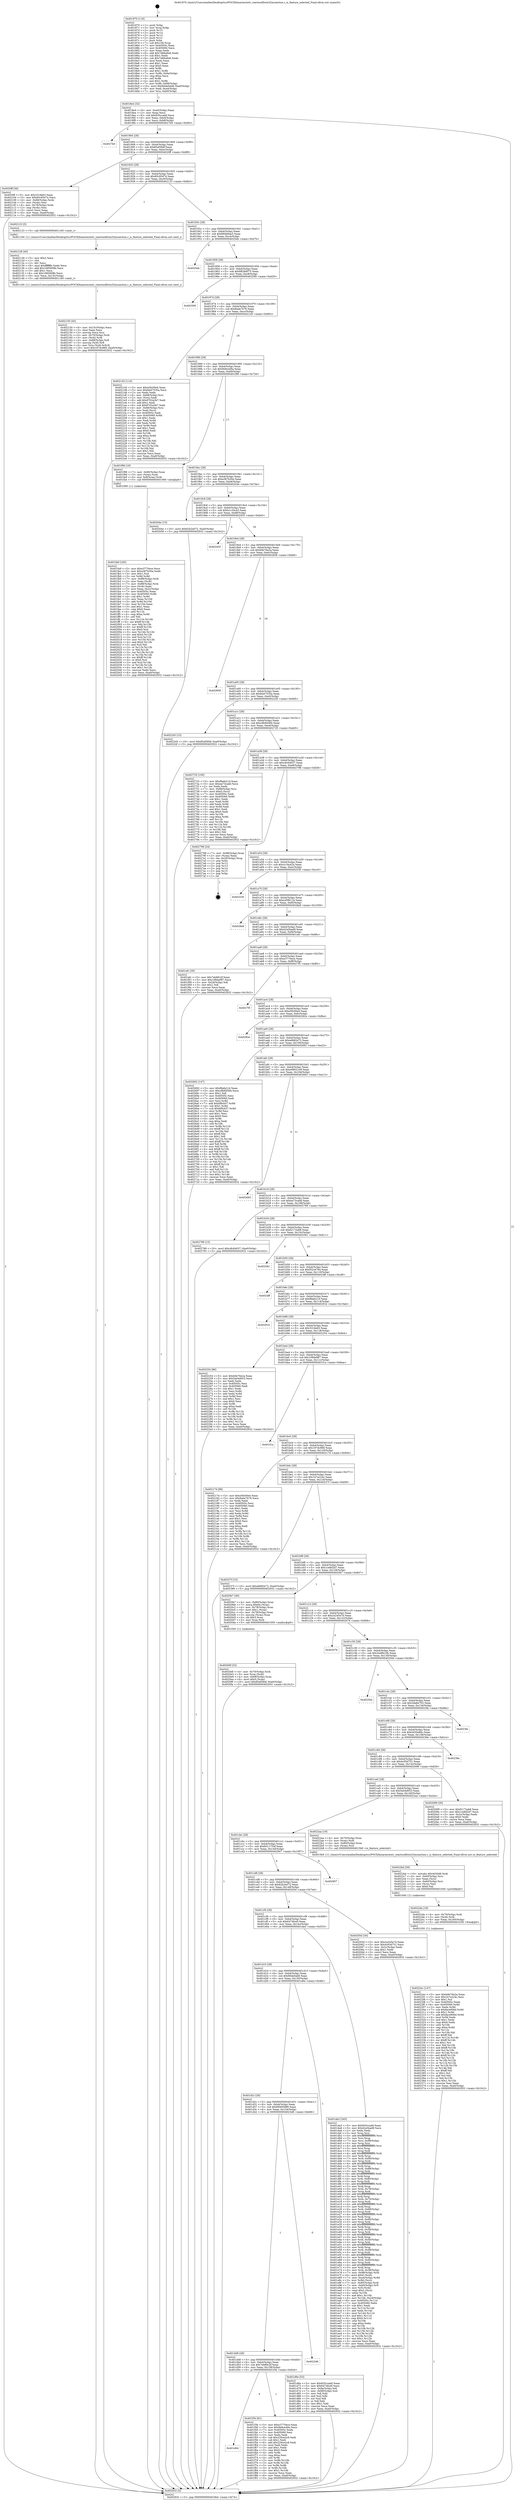 digraph "0x401870" {
  label = "0x401870 (/mnt/c/Users/mathe/Desktop/tcc/POCII/binaries/extr_reactosdllwin32msiaction.c_is_feature_selected_Final-ollvm.out::main(0))"
  labelloc = "t"
  node[shape=record]

  Entry [label="",width=0.3,height=0.3,shape=circle,fillcolor=black,style=filled]
  "0x4018e4" [label="{
     0x4018e4 [32]\l
     | [instrs]\l
     &nbsp;&nbsp;0x4018e4 \<+6\>: mov -0xa0(%rbp),%eax\l
     &nbsp;&nbsp;0x4018ea \<+2\>: mov %eax,%ecx\l
     &nbsp;&nbsp;0x4018ec \<+6\>: sub $0x835ccadd,%ecx\l
     &nbsp;&nbsp;0x4018f2 \<+6\>: mov %eax,-0xb4(%rbp)\l
     &nbsp;&nbsp;0x4018f8 \<+6\>: mov %ecx,-0xb8(%rbp)\l
     &nbsp;&nbsp;0x4018fe \<+6\>: je 00000000004027b0 \<main+0xf40\>\l
  }"]
  "0x4027b0" [label="{
     0x4027b0\l
  }", style=dashed]
  "0x401904" [label="{
     0x401904 [28]\l
     | [instrs]\l
     &nbsp;&nbsp;0x401904 \<+5\>: jmp 0000000000401909 \<main+0x99\>\l
     &nbsp;&nbsp;0x401909 \<+6\>: mov -0xb4(%rbp),%eax\l
     &nbsp;&nbsp;0x40190f \<+5\>: sub $0x85af384f,%eax\l
     &nbsp;&nbsp;0x401914 \<+6\>: mov %eax,-0xbc(%rbp)\l
     &nbsp;&nbsp;0x40191a \<+6\>: je 00000000004020ff \<main+0x88f\>\l
  }"]
  Exit [label="",width=0.3,height=0.3,shape=circle,fillcolor=black,style=filled,peripheries=2]
  "0x4020ff" [label="{
     0x4020ff [36]\l
     | [instrs]\l
     &nbsp;&nbsp;0x4020ff \<+5\>: mov $0x3318e63,%eax\l
     &nbsp;&nbsp;0x402104 \<+5\>: mov $0x85c95474,%ecx\l
     &nbsp;&nbsp;0x402109 \<+4\>: mov -0x68(%rbp),%rdx\l
     &nbsp;&nbsp;0x40210d \<+2\>: mov (%rdx),%esi\l
     &nbsp;&nbsp;0x40210f \<+4\>: mov -0x78(%rbp),%rdx\l
     &nbsp;&nbsp;0x402113 \<+2\>: cmp (%rdx),%esi\l
     &nbsp;&nbsp;0x402115 \<+3\>: cmovl %ecx,%eax\l
     &nbsp;&nbsp;0x402118 \<+6\>: mov %eax,-0xa0(%rbp)\l
     &nbsp;&nbsp;0x40211e \<+5\>: jmp 0000000000402932 \<main+0x10c2\>\l
  }"]
  "0x401920" [label="{
     0x401920 [28]\l
     | [instrs]\l
     &nbsp;&nbsp;0x401920 \<+5\>: jmp 0000000000401925 \<main+0xb5\>\l
     &nbsp;&nbsp;0x401925 \<+6\>: mov -0xb4(%rbp),%eax\l
     &nbsp;&nbsp;0x40192b \<+5\>: sub $0x85c95474,%eax\l
     &nbsp;&nbsp;0x401930 \<+6\>: mov %eax,-0xc0(%rbp)\l
     &nbsp;&nbsp;0x401936 \<+6\>: je 0000000000402123 \<main+0x8b3\>\l
  }"]
  "0x4022ec" [label="{
     0x4022ec [147]\l
     | [instrs]\l
     &nbsp;&nbsp;0x4022ec \<+5\>: mov $0xb9e76e2a,%eax\l
     &nbsp;&nbsp;0x4022f1 \<+5\>: mov $0x1b7a224c,%esi\l
     &nbsp;&nbsp;0x4022f6 \<+2\>: mov $0x1,%cl\l
     &nbsp;&nbsp;0x4022f8 \<+7\>: mov 0x40505c,%edx\l
     &nbsp;&nbsp;0x4022ff \<+8\>: mov 0x405060,%r8d\l
     &nbsp;&nbsp;0x402307 \<+3\>: mov %edx,%r9d\l
     &nbsp;&nbsp;0x40230a \<+7\>: sub $0xface906d,%r9d\l
     &nbsp;&nbsp;0x402311 \<+4\>: sub $0x1,%r9d\l
     &nbsp;&nbsp;0x402315 \<+7\>: add $0xface906d,%r9d\l
     &nbsp;&nbsp;0x40231c \<+4\>: imul %r9d,%edx\l
     &nbsp;&nbsp;0x402320 \<+3\>: and $0x1,%edx\l
     &nbsp;&nbsp;0x402323 \<+3\>: cmp $0x0,%edx\l
     &nbsp;&nbsp;0x402326 \<+4\>: sete %r10b\l
     &nbsp;&nbsp;0x40232a \<+4\>: cmp $0xa,%r8d\l
     &nbsp;&nbsp;0x40232e \<+4\>: setl %r11b\l
     &nbsp;&nbsp;0x402332 \<+3\>: mov %r10b,%bl\l
     &nbsp;&nbsp;0x402335 \<+3\>: xor $0xff,%bl\l
     &nbsp;&nbsp;0x402338 \<+3\>: mov %r11b,%r14b\l
     &nbsp;&nbsp;0x40233b \<+4\>: xor $0xff,%r14b\l
     &nbsp;&nbsp;0x40233f \<+3\>: xor $0x1,%cl\l
     &nbsp;&nbsp;0x402342 \<+3\>: mov %bl,%r15b\l
     &nbsp;&nbsp;0x402345 \<+4\>: and $0xff,%r15b\l
     &nbsp;&nbsp;0x402349 \<+3\>: and %cl,%r10b\l
     &nbsp;&nbsp;0x40234c \<+3\>: mov %r14b,%r12b\l
     &nbsp;&nbsp;0x40234f \<+4\>: and $0xff,%r12b\l
     &nbsp;&nbsp;0x402353 \<+3\>: and %cl,%r11b\l
     &nbsp;&nbsp;0x402356 \<+3\>: or %r10b,%r15b\l
     &nbsp;&nbsp;0x402359 \<+3\>: or %r11b,%r12b\l
     &nbsp;&nbsp;0x40235c \<+3\>: xor %r12b,%r15b\l
     &nbsp;&nbsp;0x40235f \<+3\>: or %r14b,%bl\l
     &nbsp;&nbsp;0x402362 \<+3\>: xor $0xff,%bl\l
     &nbsp;&nbsp;0x402365 \<+3\>: or $0x1,%cl\l
     &nbsp;&nbsp;0x402368 \<+2\>: and %cl,%bl\l
     &nbsp;&nbsp;0x40236a \<+3\>: or %bl,%r15b\l
     &nbsp;&nbsp;0x40236d \<+4\>: test $0x1,%r15b\l
     &nbsp;&nbsp;0x402371 \<+3\>: cmovne %esi,%eax\l
     &nbsp;&nbsp;0x402374 \<+6\>: mov %eax,-0xa0(%rbp)\l
     &nbsp;&nbsp;0x40237a \<+5\>: jmp 0000000000402932 \<main+0x10c2\>\l
  }"]
  "0x402123" [label="{
     0x402123 [5]\l
     | [instrs]\l
     &nbsp;&nbsp;0x402123 \<+5\>: call 0000000000401160 \<next_i\>\l
     | [calls]\l
     &nbsp;&nbsp;0x401160 \{1\} (/mnt/c/Users/mathe/Desktop/tcc/POCII/binaries/extr_reactosdllwin32msiaction.c_is_feature_selected_Final-ollvm.out::next_i)\l
  }"]
  "0x40193c" [label="{
     0x40193c [28]\l
     | [instrs]\l
     &nbsp;&nbsp;0x40193c \<+5\>: jmp 0000000000401941 \<main+0xd1\>\l
     &nbsp;&nbsp;0x401941 \<+6\>: mov -0xb4(%rbp),%eax\l
     &nbsp;&nbsp;0x401947 \<+5\>: sub $0x864b9ae3,%eax\l
     &nbsp;&nbsp;0x40194c \<+6\>: mov %eax,-0xc4(%rbp)\l
     &nbsp;&nbsp;0x401952 \<+6\>: je 00000000004025eb \<main+0xd7b\>\l
  }"]
  "0x4022da" [label="{
     0x4022da [18]\l
     | [instrs]\l
     &nbsp;&nbsp;0x4022da \<+4\>: mov -0x70(%rbp),%rdi\l
     &nbsp;&nbsp;0x4022de \<+3\>: mov (%rdi),%rdi\l
     &nbsp;&nbsp;0x4022e1 \<+6\>: mov %eax,-0x160(%rbp)\l
     &nbsp;&nbsp;0x4022e7 \<+5\>: call 0000000000401030 \<free@plt\>\l
     | [calls]\l
     &nbsp;&nbsp;0x401030 \{1\} (unknown)\l
  }"]
  "0x4025eb" [label="{
     0x4025eb\l
  }", style=dashed]
  "0x401958" [label="{
     0x401958 [28]\l
     | [instrs]\l
     &nbsp;&nbsp;0x401958 \<+5\>: jmp 000000000040195d \<main+0xed\>\l
     &nbsp;&nbsp;0x40195d \<+6\>: mov -0xb4(%rbp),%eax\l
     &nbsp;&nbsp;0x401963 \<+5\>: sub $0x8828d075,%eax\l
     &nbsp;&nbsp;0x401968 \<+6\>: mov %eax,-0xc8(%rbp)\l
     &nbsp;&nbsp;0x40196e \<+6\>: je 0000000000402590 \<main+0xd20\>\l
  }"]
  "0x4022bd" [label="{
     0x4022bd [29]\l
     | [instrs]\l
     &nbsp;&nbsp;0x4022bd \<+10\>: movabs $0x4030d6,%rdi\l
     &nbsp;&nbsp;0x4022c7 \<+4\>: mov -0x60(%rbp),%rsi\l
     &nbsp;&nbsp;0x4022cb \<+2\>: mov %eax,(%rsi)\l
     &nbsp;&nbsp;0x4022cd \<+4\>: mov -0x60(%rbp),%rsi\l
     &nbsp;&nbsp;0x4022d1 \<+2\>: mov (%rsi),%esi\l
     &nbsp;&nbsp;0x4022d3 \<+2\>: mov $0x0,%al\l
     &nbsp;&nbsp;0x4022d5 \<+5\>: call 0000000000401040 \<printf@plt\>\l
     | [calls]\l
     &nbsp;&nbsp;0x401040 \{1\} (unknown)\l
  }"]
  "0x402590" [label="{
     0x402590\l
  }", style=dashed]
  "0x401974" [label="{
     0x401974 [28]\l
     | [instrs]\l
     &nbsp;&nbsp;0x401974 \<+5\>: jmp 0000000000401979 \<main+0x109\>\l
     &nbsp;&nbsp;0x401979 \<+6\>: mov -0xb4(%rbp),%eax\l
     &nbsp;&nbsp;0x40197f \<+5\>: sub $0x8ade7b76,%eax\l
     &nbsp;&nbsp;0x401984 \<+6\>: mov %eax,-0xcc(%rbp)\l
     &nbsp;&nbsp;0x40198a \<+6\>: je 00000000004021d3 \<main+0x963\>\l
  }"]
  "0x402150" [label="{
     0x402150 [45]\l
     | [instrs]\l
     &nbsp;&nbsp;0x402150 \<+6\>: mov -0x15c(%rbp),%ecx\l
     &nbsp;&nbsp;0x402156 \<+3\>: imul %eax,%ecx\l
     &nbsp;&nbsp;0x402159 \<+3\>: movslq %ecx,%rsi\l
     &nbsp;&nbsp;0x40215c \<+4\>: mov -0x70(%rbp),%rdi\l
     &nbsp;&nbsp;0x402160 \<+3\>: mov (%rdi),%rdi\l
     &nbsp;&nbsp;0x402163 \<+4\>: mov -0x68(%rbp),%r8\l
     &nbsp;&nbsp;0x402167 \<+3\>: movslq (%r8),%r8\l
     &nbsp;&nbsp;0x40216a \<+4\>: mov %rsi,(%rdi,%r8,8)\l
     &nbsp;&nbsp;0x40216e \<+10\>: movl $0x197dc969,-0xa0(%rbp)\l
     &nbsp;&nbsp;0x402178 \<+5\>: jmp 0000000000402932 \<main+0x10c2\>\l
  }"]
  "0x4021d3" [label="{
     0x4021d3 [114]\l
     | [instrs]\l
     &nbsp;&nbsp;0x4021d3 \<+5\>: mov $0xe5fc00e4,%eax\l
     &nbsp;&nbsp;0x4021d8 \<+5\>: mov $0xbbd7535a,%ecx\l
     &nbsp;&nbsp;0x4021dd \<+2\>: xor %edx,%edx\l
     &nbsp;&nbsp;0x4021df \<+4\>: mov -0x68(%rbp),%rsi\l
     &nbsp;&nbsp;0x4021e3 \<+2\>: mov (%rsi),%edi\l
     &nbsp;&nbsp;0x4021e5 \<+6\>: add $0x8702a3b7,%edi\l
     &nbsp;&nbsp;0x4021eb \<+3\>: add $0x1,%edi\l
     &nbsp;&nbsp;0x4021ee \<+6\>: sub $0x8702a3b7,%edi\l
     &nbsp;&nbsp;0x4021f4 \<+4\>: mov -0x68(%rbp),%rsi\l
     &nbsp;&nbsp;0x4021f8 \<+2\>: mov %edi,(%rsi)\l
     &nbsp;&nbsp;0x4021fa \<+7\>: mov 0x40505c,%edi\l
     &nbsp;&nbsp;0x402201 \<+8\>: mov 0x405060,%r8d\l
     &nbsp;&nbsp;0x402209 \<+3\>: sub $0x1,%edx\l
     &nbsp;&nbsp;0x40220c \<+3\>: mov %edi,%r9d\l
     &nbsp;&nbsp;0x40220f \<+3\>: add %edx,%r9d\l
     &nbsp;&nbsp;0x402212 \<+4\>: imul %r9d,%edi\l
     &nbsp;&nbsp;0x402216 \<+3\>: and $0x1,%edi\l
     &nbsp;&nbsp;0x402219 \<+3\>: cmp $0x0,%edi\l
     &nbsp;&nbsp;0x40221c \<+4\>: sete %r10b\l
     &nbsp;&nbsp;0x402220 \<+4\>: cmp $0xa,%r8d\l
     &nbsp;&nbsp;0x402224 \<+4\>: setl %r11b\l
     &nbsp;&nbsp;0x402228 \<+3\>: mov %r10b,%bl\l
     &nbsp;&nbsp;0x40222b \<+3\>: and %r11b,%bl\l
     &nbsp;&nbsp;0x40222e \<+3\>: xor %r11b,%r10b\l
     &nbsp;&nbsp;0x402231 \<+3\>: or %r10b,%bl\l
     &nbsp;&nbsp;0x402234 \<+3\>: test $0x1,%bl\l
     &nbsp;&nbsp;0x402237 \<+3\>: cmovne %ecx,%eax\l
     &nbsp;&nbsp;0x40223a \<+6\>: mov %eax,-0xa0(%rbp)\l
     &nbsp;&nbsp;0x402240 \<+5\>: jmp 0000000000402932 \<main+0x10c2\>\l
  }"]
  "0x401990" [label="{
     0x401990 [28]\l
     | [instrs]\l
     &nbsp;&nbsp;0x401990 \<+5\>: jmp 0000000000401995 \<main+0x125\>\l
     &nbsp;&nbsp;0x401995 \<+6\>: mov -0xb4(%rbp),%eax\l
     &nbsp;&nbsp;0x40199b \<+5\>: sub $0x9e9ce49a,%eax\l
     &nbsp;&nbsp;0x4019a0 \<+6\>: mov %eax,-0xd0(%rbp)\l
     &nbsp;&nbsp;0x4019a6 \<+6\>: je 0000000000401f96 \<main+0x726\>\l
  }"]
  "0x402128" [label="{
     0x402128 [40]\l
     | [instrs]\l
     &nbsp;&nbsp;0x402128 \<+5\>: mov $0x2,%ecx\l
     &nbsp;&nbsp;0x40212d \<+1\>: cltd\l
     &nbsp;&nbsp;0x40212e \<+2\>: idiv %ecx\l
     &nbsp;&nbsp;0x402130 \<+6\>: imul $0xfffffffe,%edx,%ecx\l
     &nbsp;&nbsp;0x402136 \<+6\>: add $0x1685608b,%ecx\l
     &nbsp;&nbsp;0x40213c \<+3\>: add $0x1,%ecx\l
     &nbsp;&nbsp;0x40213f \<+6\>: sub $0x1685608b,%ecx\l
     &nbsp;&nbsp;0x402145 \<+6\>: mov %ecx,-0x15c(%rbp)\l
     &nbsp;&nbsp;0x40214b \<+5\>: call 0000000000401160 \<next_i\>\l
     | [calls]\l
     &nbsp;&nbsp;0x401160 \{1\} (/mnt/c/Users/mathe/Desktop/tcc/POCII/binaries/extr_reactosdllwin32msiaction.c_is_feature_selected_Final-ollvm.out::next_i)\l
  }"]
  "0x401f96" [label="{
     0x401f96 [19]\l
     | [instrs]\l
     &nbsp;&nbsp;0x401f96 \<+7\>: mov -0x90(%rbp),%rax\l
     &nbsp;&nbsp;0x401f9d \<+3\>: mov (%rax),%rax\l
     &nbsp;&nbsp;0x401fa0 \<+4\>: mov 0x8(%rax),%rdi\l
     &nbsp;&nbsp;0x401fa4 \<+5\>: call 0000000000401060 \<atoi@plt\>\l
     | [calls]\l
     &nbsp;&nbsp;0x401060 \{1\} (unknown)\l
  }"]
  "0x4019ac" [label="{
     0x4019ac [28]\l
     | [instrs]\l
     &nbsp;&nbsp;0x4019ac \<+5\>: jmp 00000000004019b1 \<main+0x141\>\l
     &nbsp;&nbsp;0x4019b1 \<+6\>: mov -0xb4(%rbp),%eax\l
     &nbsp;&nbsp;0x4019b7 \<+5\>: sub $0xa367b30a,%eax\l
     &nbsp;&nbsp;0x4019bc \<+6\>: mov %eax,-0xd4(%rbp)\l
     &nbsp;&nbsp;0x4019c2 \<+6\>: je 000000000040204e \<main+0x7de\>\l
  }"]
  "0x4020df" [label="{
     0x4020df [32]\l
     | [instrs]\l
     &nbsp;&nbsp;0x4020df \<+4\>: mov -0x70(%rbp),%rdi\l
     &nbsp;&nbsp;0x4020e3 \<+3\>: mov %rax,(%rdi)\l
     &nbsp;&nbsp;0x4020e6 \<+4\>: mov -0x68(%rbp),%rax\l
     &nbsp;&nbsp;0x4020ea \<+6\>: movl $0x0,(%rax)\l
     &nbsp;&nbsp;0x4020f0 \<+10\>: movl $0x85af384f,-0xa0(%rbp)\l
     &nbsp;&nbsp;0x4020fa \<+5\>: jmp 0000000000402932 \<main+0x10c2\>\l
  }"]
  "0x40204e" [label="{
     0x40204e [15]\l
     | [instrs]\l
     &nbsp;&nbsp;0x40204e \<+10\>: movl $0x62b2e072,-0xa0(%rbp)\l
     &nbsp;&nbsp;0x402058 \<+5\>: jmp 0000000000402932 \<main+0x10c2\>\l
  }"]
  "0x4019c8" [label="{
     0x4019c8 [28]\l
     | [instrs]\l
     &nbsp;&nbsp;0x4019c8 \<+5\>: jmp 00000000004019cd \<main+0x15d\>\l
     &nbsp;&nbsp;0x4019cd \<+6\>: mov -0xb4(%rbp),%eax\l
     &nbsp;&nbsp;0x4019d3 \<+5\>: sub $0xb1c34c43,%eax\l
     &nbsp;&nbsp;0x4019d8 \<+6\>: mov %eax,-0xd8(%rbp)\l
     &nbsp;&nbsp;0x4019de \<+6\>: je 0000000000402455 \<main+0xbe5\>\l
  }"]
  "0x401fa9" [label="{
     0x401fa9 [165]\l
     | [instrs]\l
     &nbsp;&nbsp;0x401fa9 \<+5\>: mov $0xe3770ece,%ecx\l
     &nbsp;&nbsp;0x401fae \<+5\>: mov $0xa367b30a,%edx\l
     &nbsp;&nbsp;0x401fb3 \<+3\>: mov $0x1,%sil\l
     &nbsp;&nbsp;0x401fb6 \<+3\>: xor %r8d,%r8d\l
     &nbsp;&nbsp;0x401fb9 \<+7\>: mov -0x88(%rbp),%rdi\l
     &nbsp;&nbsp;0x401fc0 \<+2\>: mov %eax,(%rdi)\l
     &nbsp;&nbsp;0x401fc2 \<+7\>: mov -0x88(%rbp),%rdi\l
     &nbsp;&nbsp;0x401fc9 \<+2\>: mov (%rdi),%eax\l
     &nbsp;&nbsp;0x401fcb \<+3\>: mov %eax,-0x2c(%rbp)\l
     &nbsp;&nbsp;0x401fce \<+7\>: mov 0x40505c,%eax\l
     &nbsp;&nbsp;0x401fd5 \<+8\>: mov 0x405060,%r9d\l
     &nbsp;&nbsp;0x401fdd \<+4\>: sub $0x1,%r8d\l
     &nbsp;&nbsp;0x401fe1 \<+3\>: mov %eax,%r10d\l
     &nbsp;&nbsp;0x401fe4 \<+3\>: add %r8d,%r10d\l
     &nbsp;&nbsp;0x401fe7 \<+4\>: imul %r10d,%eax\l
     &nbsp;&nbsp;0x401feb \<+3\>: and $0x1,%eax\l
     &nbsp;&nbsp;0x401fee \<+3\>: cmp $0x0,%eax\l
     &nbsp;&nbsp;0x401ff1 \<+4\>: sete %r11b\l
     &nbsp;&nbsp;0x401ff5 \<+4\>: cmp $0xa,%r9d\l
     &nbsp;&nbsp;0x401ff9 \<+3\>: setl %bl\l
     &nbsp;&nbsp;0x401ffc \<+3\>: mov %r11b,%r14b\l
     &nbsp;&nbsp;0x401fff \<+4\>: xor $0xff,%r14b\l
     &nbsp;&nbsp;0x402003 \<+3\>: mov %bl,%r15b\l
     &nbsp;&nbsp;0x402006 \<+4\>: xor $0xff,%r15b\l
     &nbsp;&nbsp;0x40200a \<+4\>: xor $0x0,%sil\l
     &nbsp;&nbsp;0x40200e \<+3\>: mov %r14b,%r12b\l
     &nbsp;&nbsp;0x402011 \<+4\>: and $0x0,%r12b\l
     &nbsp;&nbsp;0x402015 \<+3\>: and %sil,%r11b\l
     &nbsp;&nbsp;0x402018 \<+3\>: mov %r15b,%r13b\l
     &nbsp;&nbsp;0x40201b \<+4\>: and $0x0,%r13b\l
     &nbsp;&nbsp;0x40201f \<+3\>: and %sil,%bl\l
     &nbsp;&nbsp;0x402022 \<+3\>: or %r11b,%r12b\l
     &nbsp;&nbsp;0x402025 \<+3\>: or %bl,%r13b\l
     &nbsp;&nbsp;0x402028 \<+3\>: xor %r13b,%r12b\l
     &nbsp;&nbsp;0x40202b \<+3\>: or %r15b,%r14b\l
     &nbsp;&nbsp;0x40202e \<+4\>: xor $0xff,%r14b\l
     &nbsp;&nbsp;0x402032 \<+4\>: or $0x0,%sil\l
     &nbsp;&nbsp;0x402036 \<+3\>: and %sil,%r14b\l
     &nbsp;&nbsp;0x402039 \<+3\>: or %r14b,%r12b\l
     &nbsp;&nbsp;0x40203c \<+4\>: test $0x1,%r12b\l
     &nbsp;&nbsp;0x402040 \<+3\>: cmovne %edx,%ecx\l
     &nbsp;&nbsp;0x402043 \<+6\>: mov %ecx,-0xa0(%rbp)\l
     &nbsp;&nbsp;0x402049 \<+5\>: jmp 0000000000402932 \<main+0x10c2\>\l
  }"]
  "0x402455" [label="{
     0x402455\l
  }", style=dashed]
  "0x4019e4" [label="{
     0x4019e4 [28]\l
     | [instrs]\l
     &nbsp;&nbsp;0x4019e4 \<+5\>: jmp 00000000004019e9 \<main+0x179\>\l
     &nbsp;&nbsp;0x4019e9 \<+6\>: mov -0xb4(%rbp),%eax\l
     &nbsp;&nbsp;0x4019ef \<+5\>: sub $0xb9e76e2a,%eax\l
     &nbsp;&nbsp;0x4019f4 \<+6\>: mov %eax,-0xdc(%rbp)\l
     &nbsp;&nbsp;0x4019fa \<+6\>: je 0000000000402858 \<main+0xfe8\>\l
  }"]
  "0x401d64" [label="{
     0x401d64\l
  }", style=dashed]
  "0x402858" [label="{
     0x402858\l
  }", style=dashed]
  "0x401a00" [label="{
     0x401a00 [28]\l
     | [instrs]\l
     &nbsp;&nbsp;0x401a00 \<+5\>: jmp 0000000000401a05 \<main+0x195\>\l
     &nbsp;&nbsp;0x401a05 \<+6\>: mov -0xb4(%rbp),%eax\l
     &nbsp;&nbsp;0x401a0b \<+5\>: sub $0xbbd7535a,%eax\l
     &nbsp;&nbsp;0x401a10 \<+6\>: mov %eax,-0xe0(%rbp)\l
     &nbsp;&nbsp;0x401a16 \<+6\>: je 0000000000402245 \<main+0x9d5\>\l
  }"]
  "0x401f3b" [label="{
     0x401f3b [91]\l
     | [instrs]\l
     &nbsp;&nbsp;0x401f3b \<+5\>: mov $0xe3770ece,%eax\l
     &nbsp;&nbsp;0x401f40 \<+5\>: mov $0x9e9ce49a,%ecx\l
     &nbsp;&nbsp;0x401f45 \<+7\>: mov 0x40505c,%edx\l
     &nbsp;&nbsp;0x401f4c \<+7\>: mov 0x405060,%esi\l
     &nbsp;&nbsp;0x401f53 \<+2\>: mov %edx,%edi\l
     &nbsp;&nbsp;0x401f55 \<+6\>: sub $0x229ce2c8,%edi\l
     &nbsp;&nbsp;0x401f5b \<+3\>: sub $0x1,%edi\l
     &nbsp;&nbsp;0x401f5e \<+6\>: add $0x229ce2c8,%edi\l
     &nbsp;&nbsp;0x401f64 \<+3\>: imul %edi,%edx\l
     &nbsp;&nbsp;0x401f67 \<+3\>: and $0x1,%edx\l
     &nbsp;&nbsp;0x401f6a \<+3\>: cmp $0x0,%edx\l
     &nbsp;&nbsp;0x401f6d \<+4\>: sete %r8b\l
     &nbsp;&nbsp;0x401f71 \<+3\>: cmp $0xa,%esi\l
     &nbsp;&nbsp;0x401f74 \<+4\>: setl %r9b\l
     &nbsp;&nbsp;0x401f78 \<+3\>: mov %r8b,%r10b\l
     &nbsp;&nbsp;0x401f7b \<+3\>: and %r9b,%r10b\l
     &nbsp;&nbsp;0x401f7e \<+3\>: xor %r9b,%r8b\l
     &nbsp;&nbsp;0x401f81 \<+3\>: or %r8b,%r10b\l
     &nbsp;&nbsp;0x401f84 \<+4\>: test $0x1,%r10b\l
     &nbsp;&nbsp;0x401f88 \<+3\>: cmovne %ecx,%eax\l
     &nbsp;&nbsp;0x401f8b \<+6\>: mov %eax,-0xa0(%rbp)\l
     &nbsp;&nbsp;0x401f91 \<+5\>: jmp 0000000000402932 \<main+0x10c2\>\l
  }"]
  "0x402245" [label="{
     0x402245 [15]\l
     | [instrs]\l
     &nbsp;&nbsp;0x402245 \<+10\>: movl $0x85af384f,-0xa0(%rbp)\l
     &nbsp;&nbsp;0x40224f \<+5\>: jmp 0000000000402932 \<main+0x10c2\>\l
  }"]
  "0x401a1c" [label="{
     0x401a1c [28]\l
     | [instrs]\l
     &nbsp;&nbsp;0x401a1c \<+5\>: jmp 0000000000401a21 \<main+0x1b1\>\l
     &nbsp;&nbsp;0x401a21 \<+6\>: mov -0xb4(%rbp),%eax\l
     &nbsp;&nbsp;0x401a27 \<+5\>: sub $0xc8b94584,%eax\l
     &nbsp;&nbsp;0x401a2c \<+6\>: mov %eax,-0xe4(%rbp)\l
     &nbsp;&nbsp;0x401a32 \<+6\>: je 0000000000402725 \<main+0xeb5\>\l
  }"]
  "0x401d48" [label="{
     0x401d48 [28]\l
     | [instrs]\l
     &nbsp;&nbsp;0x401d48 \<+5\>: jmp 0000000000401d4d \<main+0x4dd\>\l
     &nbsp;&nbsp;0x401d4d \<+6\>: mov -0xb4(%rbp),%eax\l
     &nbsp;&nbsp;0x401d53 \<+5\>: sub $0x7eb89c2f,%eax\l
     &nbsp;&nbsp;0x401d58 \<+6\>: mov %eax,-0x158(%rbp)\l
     &nbsp;&nbsp;0x401d5e \<+6\>: je 0000000000401f3b \<main+0x6cb\>\l
  }"]
  "0x402725" [label="{
     0x402725 [100]\l
     | [instrs]\l
     &nbsp;&nbsp;0x402725 \<+5\>: mov $0xf8afa21d,%eax\l
     &nbsp;&nbsp;0x40272a \<+5\>: mov $0xea73cadd,%ecx\l
     &nbsp;&nbsp;0x40272f \<+2\>: xor %edx,%edx\l
     &nbsp;&nbsp;0x402731 \<+7\>: mov -0x98(%rbp),%rsi\l
     &nbsp;&nbsp;0x402738 \<+6\>: movl $0x0,(%rsi)\l
     &nbsp;&nbsp;0x40273e \<+7\>: mov 0x40505c,%edi\l
     &nbsp;&nbsp;0x402745 \<+8\>: mov 0x405060,%r8d\l
     &nbsp;&nbsp;0x40274d \<+3\>: sub $0x1,%edx\l
     &nbsp;&nbsp;0x402750 \<+3\>: mov %edi,%r9d\l
     &nbsp;&nbsp;0x402753 \<+3\>: add %edx,%r9d\l
     &nbsp;&nbsp;0x402756 \<+4\>: imul %r9d,%edi\l
     &nbsp;&nbsp;0x40275a \<+3\>: and $0x1,%edi\l
     &nbsp;&nbsp;0x40275d \<+3\>: cmp $0x0,%edi\l
     &nbsp;&nbsp;0x402760 \<+4\>: sete %r10b\l
     &nbsp;&nbsp;0x402764 \<+4\>: cmp $0xa,%r8d\l
     &nbsp;&nbsp;0x402768 \<+4\>: setl %r11b\l
     &nbsp;&nbsp;0x40276c \<+3\>: mov %r10b,%bl\l
     &nbsp;&nbsp;0x40276f \<+3\>: and %r11b,%bl\l
     &nbsp;&nbsp;0x402772 \<+3\>: xor %r11b,%r10b\l
     &nbsp;&nbsp;0x402775 \<+3\>: or %r10b,%bl\l
     &nbsp;&nbsp;0x402778 \<+3\>: test $0x1,%bl\l
     &nbsp;&nbsp;0x40277b \<+3\>: cmovne %ecx,%eax\l
     &nbsp;&nbsp;0x40277e \<+6\>: mov %eax,-0xa0(%rbp)\l
     &nbsp;&nbsp;0x402784 \<+5\>: jmp 0000000000402932 \<main+0x10c2\>\l
  }"]
  "0x401a38" [label="{
     0x401a38 [28]\l
     | [instrs]\l
     &nbsp;&nbsp;0x401a38 \<+5\>: jmp 0000000000401a3d \<main+0x1cd\>\l
     &nbsp;&nbsp;0x401a3d \<+6\>: mov -0xb4(%rbp),%eax\l
     &nbsp;&nbsp;0x401a43 \<+5\>: sub $0xc8c64037,%eax\l
     &nbsp;&nbsp;0x401a48 \<+6\>: mov %eax,-0xe8(%rbp)\l
     &nbsp;&nbsp;0x401a4e \<+6\>: je 0000000000402798 \<main+0xf28\>\l
  }"]
  "0x4023d6" [label="{
     0x4023d6\l
  }", style=dashed]
  "0x402798" [label="{
     0x402798 [24]\l
     | [instrs]\l
     &nbsp;&nbsp;0x402798 \<+7\>: mov -0x98(%rbp),%rax\l
     &nbsp;&nbsp;0x40279f \<+2\>: mov (%rax),%eax\l
     &nbsp;&nbsp;0x4027a1 \<+4\>: lea -0x28(%rbp),%rsp\l
     &nbsp;&nbsp;0x4027a5 \<+1\>: pop %rbx\l
     &nbsp;&nbsp;0x4027a6 \<+2\>: pop %r12\l
     &nbsp;&nbsp;0x4027a8 \<+2\>: pop %r13\l
     &nbsp;&nbsp;0x4027aa \<+2\>: pop %r14\l
     &nbsp;&nbsp;0x4027ac \<+2\>: pop %r15\l
     &nbsp;&nbsp;0x4027ae \<+1\>: pop %rbp\l
     &nbsp;&nbsp;0x4027af \<+1\>: ret\l
  }"]
  "0x401a54" [label="{
     0x401a54 [28]\l
     | [instrs]\l
     &nbsp;&nbsp;0x401a54 \<+5\>: jmp 0000000000401a59 \<main+0x1e9\>\l
     &nbsp;&nbsp;0x401a59 \<+6\>: mov -0xb4(%rbp),%eax\l
     &nbsp;&nbsp;0x401a5f \<+5\>: sub $0xcc16a42a,%eax\l
     &nbsp;&nbsp;0x401a64 \<+6\>: mov %eax,-0xec(%rbp)\l
     &nbsp;&nbsp;0x401a6a \<+6\>: je 0000000000402530 \<main+0xcc0\>\l
  }"]
  "0x401870" [label="{
     0x401870 [116]\l
     | [instrs]\l
     &nbsp;&nbsp;0x401870 \<+1\>: push %rbp\l
     &nbsp;&nbsp;0x401871 \<+3\>: mov %rsp,%rbp\l
     &nbsp;&nbsp;0x401874 \<+2\>: push %r15\l
     &nbsp;&nbsp;0x401876 \<+2\>: push %r14\l
     &nbsp;&nbsp;0x401878 \<+2\>: push %r13\l
     &nbsp;&nbsp;0x40187a \<+2\>: push %r12\l
     &nbsp;&nbsp;0x40187c \<+1\>: push %rbx\l
     &nbsp;&nbsp;0x40187d \<+7\>: sub $0x158,%rsp\l
     &nbsp;&nbsp;0x401884 \<+7\>: mov 0x40505c,%eax\l
     &nbsp;&nbsp;0x40188b \<+7\>: mov 0x405060,%ecx\l
     &nbsp;&nbsp;0x401892 \<+2\>: mov %eax,%edx\l
     &nbsp;&nbsp;0x401894 \<+6\>: add $0x7d66a6e6,%edx\l
     &nbsp;&nbsp;0x40189a \<+3\>: sub $0x1,%edx\l
     &nbsp;&nbsp;0x40189d \<+6\>: sub $0x7d66a6e6,%edx\l
     &nbsp;&nbsp;0x4018a3 \<+3\>: imul %edx,%eax\l
     &nbsp;&nbsp;0x4018a6 \<+3\>: and $0x1,%eax\l
     &nbsp;&nbsp;0x4018a9 \<+3\>: cmp $0x0,%eax\l
     &nbsp;&nbsp;0x4018ac \<+4\>: sete %r8b\l
     &nbsp;&nbsp;0x4018b0 \<+4\>: and $0x1,%r8b\l
     &nbsp;&nbsp;0x4018b4 \<+7\>: mov %r8b,-0x9a(%rbp)\l
     &nbsp;&nbsp;0x4018bb \<+3\>: cmp $0xa,%ecx\l
     &nbsp;&nbsp;0x4018be \<+4\>: setl %r8b\l
     &nbsp;&nbsp;0x4018c2 \<+4\>: and $0x1,%r8b\l
     &nbsp;&nbsp;0x4018c6 \<+7\>: mov %r8b,-0x99(%rbp)\l
     &nbsp;&nbsp;0x4018cd \<+10\>: movl $0x66de0ab8,-0xa0(%rbp)\l
     &nbsp;&nbsp;0x4018d7 \<+6\>: mov %edi,-0xa4(%rbp)\l
     &nbsp;&nbsp;0x4018dd \<+7\>: mov %rsi,-0xb0(%rbp)\l
  }"]
  "0x402530" [label="{
     0x402530\l
  }", style=dashed]
  "0x401a70" [label="{
     0x401a70 [28]\l
     | [instrs]\l
     &nbsp;&nbsp;0x401a70 \<+5\>: jmp 0000000000401a75 \<main+0x205\>\l
     &nbsp;&nbsp;0x401a75 \<+6\>: mov -0xb4(%rbp),%eax\l
     &nbsp;&nbsp;0x401a7b \<+5\>: sub $0xcd5f611b,%eax\l
     &nbsp;&nbsp;0x401a80 \<+6\>: mov %eax,-0xf0(%rbp)\l
     &nbsp;&nbsp;0x401a86 \<+6\>: je 00000000004028a9 \<main+0x1039\>\l
  }"]
  "0x402932" [label="{
     0x402932 [5]\l
     | [instrs]\l
     &nbsp;&nbsp;0x402932 \<+5\>: jmp 00000000004018e4 \<main+0x74\>\l
  }"]
  "0x4028a9" [label="{
     0x4028a9\l
  }", style=dashed]
  "0x401a8c" [label="{
     0x401a8c [28]\l
     | [instrs]\l
     &nbsp;&nbsp;0x401a8c \<+5\>: jmp 0000000000401a91 \<main+0x221\>\l
     &nbsp;&nbsp;0x401a91 \<+6\>: mov -0xb4(%rbp),%eax\l
     &nbsp;&nbsp;0x401a97 \<+5\>: sub $0xd2a5bad9,%eax\l
     &nbsp;&nbsp;0x401a9c \<+6\>: mov %eax,-0xf4(%rbp)\l
     &nbsp;&nbsp;0x401aa2 \<+6\>: je 0000000000401efc \<main+0x68c\>\l
  }"]
  "0x401d2c" [label="{
     0x401d2c [28]\l
     | [instrs]\l
     &nbsp;&nbsp;0x401d2c \<+5\>: jmp 0000000000401d31 \<main+0x4c1\>\l
     &nbsp;&nbsp;0x401d31 \<+6\>: mov -0xb4(%rbp),%eax\l
     &nbsp;&nbsp;0x401d37 \<+5\>: sub $0x69400d89,%eax\l
     &nbsp;&nbsp;0x401d3c \<+6\>: mov %eax,-0x154(%rbp)\l
     &nbsp;&nbsp;0x401d42 \<+6\>: je 00000000004023d6 \<main+0xb66\>\l
  }"]
  "0x401efc" [label="{
     0x401efc [30]\l
     | [instrs]\l
     &nbsp;&nbsp;0x401efc \<+5\>: mov $0x7eb89c2f,%eax\l
     &nbsp;&nbsp;0x401f01 \<+5\>: mov $0x108da987,%ecx\l
     &nbsp;&nbsp;0x401f06 \<+3\>: mov -0x2d(%rbp),%dl\l
     &nbsp;&nbsp;0x401f09 \<+3\>: test $0x1,%dl\l
     &nbsp;&nbsp;0x401f0c \<+3\>: cmovne %ecx,%eax\l
     &nbsp;&nbsp;0x401f0f \<+6\>: mov %eax,-0xa0(%rbp)\l
     &nbsp;&nbsp;0x401f15 \<+5\>: jmp 0000000000402932 \<main+0x10c2\>\l
  }"]
  "0x401aa8" [label="{
     0x401aa8 [28]\l
     | [instrs]\l
     &nbsp;&nbsp;0x401aa8 \<+5\>: jmp 0000000000401aad \<main+0x23d\>\l
     &nbsp;&nbsp;0x401aad \<+6\>: mov -0xb4(%rbp),%eax\l
     &nbsp;&nbsp;0x401ab3 \<+5\>: sub $0xe3770ece,%eax\l
     &nbsp;&nbsp;0x401ab8 \<+6\>: mov %eax,-0xf8(%rbp)\l
     &nbsp;&nbsp;0x401abe \<+6\>: je 00000000004027f5 \<main+0xf85\>\l
  }"]
  "0x401d6e" [label="{
     0x401d6e [53]\l
     | [instrs]\l
     &nbsp;&nbsp;0x401d6e \<+5\>: mov $0x835ccadd,%eax\l
     &nbsp;&nbsp;0x401d73 \<+5\>: mov $0x6474fce9,%ecx\l
     &nbsp;&nbsp;0x401d78 \<+6\>: mov -0x9a(%rbp),%dl\l
     &nbsp;&nbsp;0x401d7e \<+7\>: mov -0x99(%rbp),%sil\l
     &nbsp;&nbsp;0x401d85 \<+3\>: mov %dl,%dil\l
     &nbsp;&nbsp;0x401d88 \<+3\>: and %sil,%dil\l
     &nbsp;&nbsp;0x401d8b \<+3\>: xor %sil,%dl\l
     &nbsp;&nbsp;0x401d8e \<+3\>: or %dl,%dil\l
     &nbsp;&nbsp;0x401d91 \<+4\>: test $0x1,%dil\l
     &nbsp;&nbsp;0x401d95 \<+3\>: cmovne %ecx,%eax\l
     &nbsp;&nbsp;0x401d98 \<+6\>: mov %eax,-0xa0(%rbp)\l
     &nbsp;&nbsp;0x401d9e \<+5\>: jmp 0000000000402932 \<main+0x10c2\>\l
  }"]
  "0x4027f5" [label="{
     0x4027f5\l
  }", style=dashed]
  "0x401ac4" [label="{
     0x401ac4 [28]\l
     | [instrs]\l
     &nbsp;&nbsp;0x401ac4 \<+5\>: jmp 0000000000401ac9 \<main+0x259\>\l
     &nbsp;&nbsp;0x401ac9 \<+6\>: mov -0xb4(%rbp),%eax\l
     &nbsp;&nbsp;0x401acf \<+5\>: sub $0xe5fc00e4,%eax\l
     &nbsp;&nbsp;0x401ad4 \<+6\>: mov %eax,-0xfc(%rbp)\l
     &nbsp;&nbsp;0x401ada \<+6\>: je 000000000040282e \<main+0xfbe\>\l
  }"]
  "0x401d10" [label="{
     0x401d10 [28]\l
     | [instrs]\l
     &nbsp;&nbsp;0x401d10 \<+5\>: jmp 0000000000401d15 \<main+0x4a5\>\l
     &nbsp;&nbsp;0x401d15 \<+6\>: mov -0xb4(%rbp),%eax\l
     &nbsp;&nbsp;0x401d1b \<+5\>: sub $0x66de0ab8,%eax\l
     &nbsp;&nbsp;0x401d20 \<+6\>: mov %eax,-0x150(%rbp)\l
     &nbsp;&nbsp;0x401d26 \<+6\>: je 0000000000401d6e \<main+0x4fe\>\l
  }"]
  "0x40282e" [label="{
     0x40282e\l
  }", style=dashed]
  "0x401ae0" [label="{
     0x401ae0 [28]\l
     | [instrs]\l
     &nbsp;&nbsp;0x401ae0 \<+5\>: jmp 0000000000401ae5 \<main+0x275\>\l
     &nbsp;&nbsp;0x401ae5 \<+6\>: mov -0xb4(%rbp),%eax\l
     &nbsp;&nbsp;0x401aeb \<+5\>: sub $0xe6682e72,%eax\l
     &nbsp;&nbsp;0x401af0 \<+6\>: mov %eax,-0x100(%rbp)\l
     &nbsp;&nbsp;0x401af6 \<+6\>: je 0000000000402692 \<main+0xe22\>\l
  }"]
  "0x401da3" [label="{
     0x401da3 [345]\l
     | [instrs]\l
     &nbsp;&nbsp;0x401da3 \<+5\>: mov $0x835ccadd,%eax\l
     &nbsp;&nbsp;0x401da8 \<+5\>: mov $0xd2a5bad9,%ecx\l
     &nbsp;&nbsp;0x401dad \<+2\>: xor %edx,%edx\l
     &nbsp;&nbsp;0x401daf \<+3\>: mov %rsp,%rsi\l
     &nbsp;&nbsp;0x401db2 \<+4\>: add $0xfffffffffffffff0,%rsi\l
     &nbsp;&nbsp;0x401db6 \<+3\>: mov %rsi,%rsp\l
     &nbsp;&nbsp;0x401db9 \<+7\>: mov %rsi,-0x98(%rbp)\l
     &nbsp;&nbsp;0x401dc0 \<+3\>: mov %rsp,%rsi\l
     &nbsp;&nbsp;0x401dc3 \<+4\>: add $0xfffffffffffffff0,%rsi\l
     &nbsp;&nbsp;0x401dc7 \<+3\>: mov %rsi,%rsp\l
     &nbsp;&nbsp;0x401dca \<+3\>: mov %rsp,%rdi\l
     &nbsp;&nbsp;0x401dcd \<+4\>: add $0xfffffffffffffff0,%rdi\l
     &nbsp;&nbsp;0x401dd1 \<+3\>: mov %rdi,%rsp\l
     &nbsp;&nbsp;0x401dd4 \<+7\>: mov %rdi,-0x90(%rbp)\l
     &nbsp;&nbsp;0x401ddb \<+3\>: mov %rsp,%rdi\l
     &nbsp;&nbsp;0x401dde \<+4\>: add $0xfffffffffffffff0,%rdi\l
     &nbsp;&nbsp;0x401de2 \<+3\>: mov %rdi,%rsp\l
     &nbsp;&nbsp;0x401de5 \<+7\>: mov %rdi,-0x88(%rbp)\l
     &nbsp;&nbsp;0x401dec \<+3\>: mov %rsp,%rdi\l
     &nbsp;&nbsp;0x401def \<+4\>: add $0xfffffffffffffff0,%rdi\l
     &nbsp;&nbsp;0x401df3 \<+3\>: mov %rdi,%rsp\l
     &nbsp;&nbsp;0x401df6 \<+4\>: mov %rdi,-0x80(%rbp)\l
     &nbsp;&nbsp;0x401dfa \<+3\>: mov %rsp,%rdi\l
     &nbsp;&nbsp;0x401dfd \<+4\>: add $0xfffffffffffffff0,%rdi\l
     &nbsp;&nbsp;0x401e01 \<+3\>: mov %rdi,%rsp\l
     &nbsp;&nbsp;0x401e04 \<+4\>: mov %rdi,-0x78(%rbp)\l
     &nbsp;&nbsp;0x401e08 \<+3\>: mov %rsp,%rdi\l
     &nbsp;&nbsp;0x401e0b \<+4\>: add $0xfffffffffffffff0,%rdi\l
     &nbsp;&nbsp;0x401e0f \<+3\>: mov %rdi,%rsp\l
     &nbsp;&nbsp;0x401e12 \<+4\>: mov %rdi,-0x70(%rbp)\l
     &nbsp;&nbsp;0x401e16 \<+3\>: mov %rsp,%rdi\l
     &nbsp;&nbsp;0x401e19 \<+4\>: add $0xfffffffffffffff0,%rdi\l
     &nbsp;&nbsp;0x401e1d \<+3\>: mov %rdi,%rsp\l
     &nbsp;&nbsp;0x401e20 \<+4\>: mov %rdi,-0x68(%rbp)\l
     &nbsp;&nbsp;0x401e24 \<+3\>: mov %rsp,%rdi\l
     &nbsp;&nbsp;0x401e27 \<+4\>: add $0xfffffffffffffff0,%rdi\l
     &nbsp;&nbsp;0x401e2b \<+3\>: mov %rdi,%rsp\l
     &nbsp;&nbsp;0x401e2e \<+4\>: mov %rdi,-0x60(%rbp)\l
     &nbsp;&nbsp;0x401e32 \<+3\>: mov %rsp,%rdi\l
     &nbsp;&nbsp;0x401e35 \<+4\>: add $0xfffffffffffffff0,%rdi\l
     &nbsp;&nbsp;0x401e39 \<+3\>: mov %rdi,%rsp\l
     &nbsp;&nbsp;0x401e3c \<+4\>: mov %rdi,-0x58(%rbp)\l
     &nbsp;&nbsp;0x401e40 \<+3\>: mov %rsp,%rdi\l
     &nbsp;&nbsp;0x401e43 \<+4\>: add $0xfffffffffffffff0,%rdi\l
     &nbsp;&nbsp;0x401e47 \<+3\>: mov %rdi,%rsp\l
     &nbsp;&nbsp;0x401e4a \<+4\>: mov %rdi,-0x50(%rbp)\l
     &nbsp;&nbsp;0x401e4e \<+3\>: mov %rsp,%rdi\l
     &nbsp;&nbsp;0x401e51 \<+4\>: add $0xfffffffffffffff0,%rdi\l
     &nbsp;&nbsp;0x401e55 \<+3\>: mov %rdi,%rsp\l
     &nbsp;&nbsp;0x401e58 \<+4\>: mov %rdi,-0x48(%rbp)\l
     &nbsp;&nbsp;0x401e5c \<+3\>: mov %rsp,%rdi\l
     &nbsp;&nbsp;0x401e5f \<+4\>: add $0xfffffffffffffff0,%rdi\l
     &nbsp;&nbsp;0x401e63 \<+3\>: mov %rdi,%rsp\l
     &nbsp;&nbsp;0x401e66 \<+4\>: mov %rdi,-0x40(%rbp)\l
     &nbsp;&nbsp;0x401e6a \<+3\>: mov %rsp,%rdi\l
     &nbsp;&nbsp;0x401e6d \<+4\>: add $0xfffffffffffffff0,%rdi\l
     &nbsp;&nbsp;0x401e71 \<+3\>: mov %rdi,%rsp\l
     &nbsp;&nbsp;0x401e74 \<+4\>: mov %rdi,-0x38(%rbp)\l
     &nbsp;&nbsp;0x401e78 \<+7\>: mov -0x98(%rbp),%rdi\l
     &nbsp;&nbsp;0x401e7f \<+6\>: movl $0x0,(%rdi)\l
     &nbsp;&nbsp;0x401e85 \<+7\>: mov -0xa4(%rbp),%r8d\l
     &nbsp;&nbsp;0x401e8c \<+3\>: mov %r8d,(%rsi)\l
     &nbsp;&nbsp;0x401e8f \<+7\>: mov -0x90(%rbp),%rdi\l
     &nbsp;&nbsp;0x401e96 \<+7\>: mov -0xb0(%rbp),%r9\l
     &nbsp;&nbsp;0x401e9d \<+3\>: mov %r9,(%rdi)\l
     &nbsp;&nbsp;0x401ea0 \<+3\>: cmpl $0x2,(%rsi)\l
     &nbsp;&nbsp;0x401ea3 \<+4\>: setne %r10b\l
     &nbsp;&nbsp;0x401ea7 \<+4\>: and $0x1,%r10b\l
     &nbsp;&nbsp;0x401eab \<+4\>: mov %r10b,-0x2d(%rbp)\l
     &nbsp;&nbsp;0x401eaf \<+8\>: mov 0x40505c,%r11d\l
     &nbsp;&nbsp;0x401eb7 \<+7\>: mov 0x405060,%ebx\l
     &nbsp;&nbsp;0x401ebe \<+3\>: sub $0x1,%edx\l
     &nbsp;&nbsp;0x401ec1 \<+3\>: mov %r11d,%r14d\l
     &nbsp;&nbsp;0x401ec4 \<+3\>: add %edx,%r14d\l
     &nbsp;&nbsp;0x401ec7 \<+4\>: imul %r14d,%r11d\l
     &nbsp;&nbsp;0x401ecb \<+4\>: and $0x1,%r11d\l
     &nbsp;&nbsp;0x401ecf \<+4\>: cmp $0x0,%r11d\l
     &nbsp;&nbsp;0x401ed3 \<+4\>: sete %r10b\l
     &nbsp;&nbsp;0x401ed7 \<+3\>: cmp $0xa,%ebx\l
     &nbsp;&nbsp;0x401eda \<+4\>: setl %r15b\l
     &nbsp;&nbsp;0x401ede \<+3\>: mov %r10b,%r12b\l
     &nbsp;&nbsp;0x401ee1 \<+3\>: and %r15b,%r12b\l
     &nbsp;&nbsp;0x401ee4 \<+3\>: xor %r15b,%r10b\l
     &nbsp;&nbsp;0x401ee7 \<+3\>: or %r10b,%r12b\l
     &nbsp;&nbsp;0x401eea \<+4\>: test $0x1,%r12b\l
     &nbsp;&nbsp;0x401eee \<+3\>: cmovne %ecx,%eax\l
     &nbsp;&nbsp;0x401ef1 \<+6\>: mov %eax,-0xa0(%rbp)\l
     &nbsp;&nbsp;0x401ef7 \<+5\>: jmp 0000000000402932 \<main+0x10c2\>\l
  }"]
  "0x402692" [label="{
     0x402692 [147]\l
     | [instrs]\l
     &nbsp;&nbsp;0x402692 \<+5\>: mov $0xf8afa21d,%eax\l
     &nbsp;&nbsp;0x402697 \<+5\>: mov $0xc8b94584,%ecx\l
     &nbsp;&nbsp;0x40269c \<+2\>: mov $0x1,%dl\l
     &nbsp;&nbsp;0x40269e \<+7\>: mov 0x40505c,%esi\l
     &nbsp;&nbsp;0x4026a5 \<+7\>: mov 0x405060,%edi\l
     &nbsp;&nbsp;0x4026ac \<+3\>: mov %esi,%r8d\l
     &nbsp;&nbsp;0x4026af \<+7\>: add $0xbf9cb57,%r8d\l
     &nbsp;&nbsp;0x4026b6 \<+4\>: sub $0x1,%r8d\l
     &nbsp;&nbsp;0x4026ba \<+7\>: sub $0xbf9cb57,%r8d\l
     &nbsp;&nbsp;0x4026c1 \<+4\>: imul %r8d,%esi\l
     &nbsp;&nbsp;0x4026c5 \<+3\>: and $0x1,%esi\l
     &nbsp;&nbsp;0x4026c8 \<+3\>: cmp $0x0,%esi\l
     &nbsp;&nbsp;0x4026cb \<+4\>: sete %r9b\l
     &nbsp;&nbsp;0x4026cf \<+3\>: cmp $0xa,%edi\l
     &nbsp;&nbsp;0x4026d2 \<+4\>: setl %r10b\l
     &nbsp;&nbsp;0x4026d6 \<+3\>: mov %r9b,%r11b\l
     &nbsp;&nbsp;0x4026d9 \<+4\>: xor $0xff,%r11b\l
     &nbsp;&nbsp;0x4026dd \<+3\>: mov %r10b,%bl\l
     &nbsp;&nbsp;0x4026e0 \<+3\>: xor $0xff,%bl\l
     &nbsp;&nbsp;0x4026e3 \<+3\>: xor $0x1,%dl\l
     &nbsp;&nbsp;0x4026e6 \<+3\>: mov %r11b,%r14b\l
     &nbsp;&nbsp;0x4026e9 \<+4\>: and $0xff,%r14b\l
     &nbsp;&nbsp;0x4026ed \<+3\>: and %dl,%r9b\l
     &nbsp;&nbsp;0x4026f0 \<+3\>: mov %bl,%r15b\l
     &nbsp;&nbsp;0x4026f3 \<+4\>: and $0xff,%r15b\l
     &nbsp;&nbsp;0x4026f7 \<+3\>: and %dl,%r10b\l
     &nbsp;&nbsp;0x4026fa \<+3\>: or %r9b,%r14b\l
     &nbsp;&nbsp;0x4026fd \<+3\>: or %r10b,%r15b\l
     &nbsp;&nbsp;0x402700 \<+3\>: xor %r15b,%r14b\l
     &nbsp;&nbsp;0x402703 \<+3\>: or %bl,%r11b\l
     &nbsp;&nbsp;0x402706 \<+4\>: xor $0xff,%r11b\l
     &nbsp;&nbsp;0x40270a \<+3\>: or $0x1,%dl\l
     &nbsp;&nbsp;0x40270d \<+3\>: and %dl,%r11b\l
     &nbsp;&nbsp;0x402710 \<+3\>: or %r11b,%r14b\l
     &nbsp;&nbsp;0x402713 \<+4\>: test $0x1,%r14b\l
     &nbsp;&nbsp;0x402717 \<+3\>: cmovne %ecx,%eax\l
     &nbsp;&nbsp;0x40271a \<+6\>: mov %eax,-0xa0(%rbp)\l
     &nbsp;&nbsp;0x402720 \<+5\>: jmp 0000000000402932 \<main+0x10c2\>\l
  }"]
  "0x401afc" [label="{
     0x401afc [28]\l
     | [instrs]\l
     &nbsp;&nbsp;0x401afc \<+5\>: jmp 0000000000401b01 \<main+0x291\>\l
     &nbsp;&nbsp;0x401b01 \<+6\>: mov -0xb4(%rbp),%eax\l
     &nbsp;&nbsp;0x401b07 \<+5\>: sub $0xe99021e9,%eax\l
     &nbsp;&nbsp;0x401b0c \<+6\>: mov %eax,-0x104(%rbp)\l
     &nbsp;&nbsp;0x401b12 \<+6\>: je 0000000000402683 \<main+0xe13\>\l
  }"]
  "0x401cf4" [label="{
     0x401cf4 [28]\l
     | [instrs]\l
     &nbsp;&nbsp;0x401cf4 \<+5\>: jmp 0000000000401cf9 \<main+0x489\>\l
     &nbsp;&nbsp;0x401cf9 \<+6\>: mov -0xb4(%rbp),%eax\l
     &nbsp;&nbsp;0x401cff \<+5\>: sub $0x6474fce9,%eax\l
     &nbsp;&nbsp;0x401d04 \<+6\>: mov %eax,-0x14c(%rbp)\l
     &nbsp;&nbsp;0x401d0a \<+6\>: je 0000000000401da3 \<main+0x533\>\l
  }"]
  "0x402683" [label="{
     0x402683\l
  }", style=dashed]
  "0x401b18" [label="{
     0x401b18 [28]\l
     | [instrs]\l
     &nbsp;&nbsp;0x401b18 \<+5\>: jmp 0000000000401b1d \<main+0x2ad\>\l
     &nbsp;&nbsp;0x401b1d \<+6\>: mov -0xb4(%rbp),%eax\l
     &nbsp;&nbsp;0x401b23 \<+5\>: sub $0xea73cadd,%eax\l
     &nbsp;&nbsp;0x401b28 \<+6\>: mov %eax,-0x108(%rbp)\l
     &nbsp;&nbsp;0x401b2e \<+6\>: je 0000000000402789 \<main+0xf19\>\l
  }"]
  "0x40205d" [label="{
     0x40205d [30]\l
     | [instrs]\l
     &nbsp;&nbsp;0x40205d \<+5\>: mov $0x2a245e7d,%eax\l
     &nbsp;&nbsp;0x402062 \<+5\>: mov $0x4c93d751,%ecx\l
     &nbsp;&nbsp;0x402067 \<+3\>: mov -0x2c(%rbp),%edx\l
     &nbsp;&nbsp;0x40206a \<+3\>: cmp $0x1,%edx\l
     &nbsp;&nbsp;0x40206d \<+3\>: cmovl %ecx,%eax\l
     &nbsp;&nbsp;0x402070 \<+6\>: mov %eax,-0xa0(%rbp)\l
     &nbsp;&nbsp;0x402076 \<+5\>: jmp 0000000000402932 \<main+0x10c2\>\l
  }"]
  "0x402789" [label="{
     0x402789 [15]\l
     | [instrs]\l
     &nbsp;&nbsp;0x402789 \<+10\>: movl $0xc8c64037,-0xa0(%rbp)\l
     &nbsp;&nbsp;0x402793 \<+5\>: jmp 0000000000402932 \<main+0x10c2\>\l
  }"]
  "0x401b34" [label="{
     0x401b34 [28]\l
     | [instrs]\l
     &nbsp;&nbsp;0x401b34 \<+5\>: jmp 0000000000401b39 \<main+0x2c9\>\l
     &nbsp;&nbsp;0x401b39 \<+6\>: mov -0xb4(%rbp),%eax\l
     &nbsp;&nbsp;0x401b3f \<+5\>: sub $0xf2172ab8,%eax\l
     &nbsp;&nbsp;0x401b44 \<+6\>: mov %eax,-0x10c(%rbp)\l
     &nbsp;&nbsp;0x401b4a \<+6\>: je 0000000000402581 \<main+0xd11\>\l
  }"]
  "0x401cd8" [label="{
     0x401cd8 [28]\l
     | [instrs]\l
     &nbsp;&nbsp;0x401cd8 \<+5\>: jmp 0000000000401cdd \<main+0x46d\>\l
     &nbsp;&nbsp;0x401cdd \<+6\>: mov -0xb4(%rbp),%eax\l
     &nbsp;&nbsp;0x401ce3 \<+5\>: sub $0x62b2e072,%eax\l
     &nbsp;&nbsp;0x401ce8 \<+6\>: mov %eax,-0x148(%rbp)\l
     &nbsp;&nbsp;0x401cee \<+6\>: je 000000000040205d \<main+0x7ed\>\l
  }"]
  "0x402581" [label="{
     0x402581\l
  }", style=dashed]
  "0x401b50" [label="{
     0x401b50 [28]\l
     | [instrs]\l
     &nbsp;&nbsp;0x401b50 \<+5\>: jmp 0000000000401b55 \<main+0x2e5\>\l
     &nbsp;&nbsp;0x401b55 \<+6\>: mov -0xb4(%rbp),%eax\l
     &nbsp;&nbsp;0x401b5b \<+5\>: sub $0xf52cb764,%eax\l
     &nbsp;&nbsp;0x401b60 \<+6\>: mov %eax,-0x110(%rbp)\l
     &nbsp;&nbsp;0x401b66 \<+6\>: je 00000000004024ff \<main+0xc8f\>\l
  }"]
  "0x402907" [label="{
     0x402907\l
  }", style=dashed]
  "0x4024ff" [label="{
     0x4024ff\l
  }", style=dashed]
  "0x401b6c" [label="{
     0x401b6c [28]\l
     | [instrs]\l
     &nbsp;&nbsp;0x401b6c \<+5\>: jmp 0000000000401b71 \<main+0x301\>\l
     &nbsp;&nbsp;0x401b71 \<+6\>: mov -0xb4(%rbp),%eax\l
     &nbsp;&nbsp;0x401b77 \<+5\>: sub $0xf8afa21d,%eax\l
     &nbsp;&nbsp;0x401b7c \<+6\>: mov %eax,-0x114(%rbp)\l
     &nbsp;&nbsp;0x401b82 \<+6\>: je 000000000040291b \<main+0x10ab\>\l
  }"]
  "0x401cbc" [label="{
     0x401cbc [28]\l
     | [instrs]\l
     &nbsp;&nbsp;0x401cbc \<+5\>: jmp 0000000000401cc1 \<main+0x451\>\l
     &nbsp;&nbsp;0x401cc1 \<+6\>: mov -0xb4(%rbp),%eax\l
     &nbsp;&nbsp;0x401cc7 \<+5\>: sub $0x6011754f,%eax\l
     &nbsp;&nbsp;0x401ccc \<+6\>: mov %eax,-0x144(%rbp)\l
     &nbsp;&nbsp;0x401cd2 \<+6\>: je 0000000000402907 \<main+0x1097\>\l
  }"]
  "0x40291b" [label="{
     0x40291b\l
  }", style=dashed]
  "0x401b88" [label="{
     0x401b88 [28]\l
     | [instrs]\l
     &nbsp;&nbsp;0x401b88 \<+5\>: jmp 0000000000401b8d \<main+0x31d\>\l
     &nbsp;&nbsp;0x401b8d \<+6\>: mov -0xb4(%rbp),%eax\l
     &nbsp;&nbsp;0x401b93 \<+5\>: sub $0x3318e63,%eax\l
     &nbsp;&nbsp;0x401b98 \<+6\>: mov %eax,-0x118(%rbp)\l
     &nbsp;&nbsp;0x401b9e \<+6\>: je 0000000000402254 \<main+0x9e4\>\l
  }"]
  "0x4022aa" [label="{
     0x4022aa [19]\l
     | [instrs]\l
     &nbsp;&nbsp;0x4022aa \<+4\>: mov -0x70(%rbp),%rax\l
     &nbsp;&nbsp;0x4022ae \<+3\>: mov (%rax),%rdi\l
     &nbsp;&nbsp;0x4022b1 \<+4\>: mov -0x80(%rbp),%rax\l
     &nbsp;&nbsp;0x4022b5 \<+3\>: mov (%rax),%rsi\l
     &nbsp;&nbsp;0x4022b8 \<+5\>: call 00000000004015b0 \<is_feature_selected\>\l
     | [calls]\l
     &nbsp;&nbsp;0x4015b0 \{1\} (/mnt/c/Users/mathe/Desktop/tcc/POCII/binaries/extr_reactosdllwin32msiaction.c_is_feature_selected_Final-ollvm.out::is_feature_selected)\l
  }"]
  "0x402254" [label="{
     0x402254 [86]\l
     | [instrs]\l
     &nbsp;&nbsp;0x402254 \<+5\>: mov $0xb9e76e2a,%eax\l
     &nbsp;&nbsp;0x402259 \<+5\>: mov $0x5a04d053,%ecx\l
     &nbsp;&nbsp;0x40225e \<+2\>: xor %edx,%edx\l
     &nbsp;&nbsp;0x402260 \<+7\>: mov 0x40505c,%esi\l
     &nbsp;&nbsp;0x402267 \<+7\>: mov 0x405060,%edi\l
     &nbsp;&nbsp;0x40226e \<+3\>: sub $0x1,%edx\l
     &nbsp;&nbsp;0x402271 \<+3\>: mov %esi,%r8d\l
     &nbsp;&nbsp;0x402274 \<+3\>: add %edx,%r8d\l
     &nbsp;&nbsp;0x402277 \<+4\>: imul %r8d,%esi\l
     &nbsp;&nbsp;0x40227b \<+3\>: and $0x1,%esi\l
     &nbsp;&nbsp;0x40227e \<+3\>: cmp $0x0,%esi\l
     &nbsp;&nbsp;0x402281 \<+4\>: sete %r9b\l
     &nbsp;&nbsp;0x402285 \<+3\>: cmp $0xa,%edi\l
     &nbsp;&nbsp;0x402288 \<+4\>: setl %r10b\l
     &nbsp;&nbsp;0x40228c \<+3\>: mov %r9b,%r11b\l
     &nbsp;&nbsp;0x40228f \<+3\>: and %r10b,%r11b\l
     &nbsp;&nbsp;0x402292 \<+3\>: xor %r10b,%r9b\l
     &nbsp;&nbsp;0x402295 \<+3\>: or %r9b,%r11b\l
     &nbsp;&nbsp;0x402298 \<+4\>: test $0x1,%r11b\l
     &nbsp;&nbsp;0x40229c \<+3\>: cmovne %ecx,%eax\l
     &nbsp;&nbsp;0x40229f \<+6\>: mov %eax,-0xa0(%rbp)\l
     &nbsp;&nbsp;0x4022a5 \<+5\>: jmp 0000000000402932 \<main+0x10c2\>\l
  }"]
  "0x401ba4" [label="{
     0x401ba4 [28]\l
     | [instrs]\l
     &nbsp;&nbsp;0x401ba4 \<+5\>: jmp 0000000000401ba9 \<main+0x339\>\l
     &nbsp;&nbsp;0x401ba9 \<+6\>: mov -0xb4(%rbp),%eax\l
     &nbsp;&nbsp;0x401baf \<+5\>: sub $0x108da987,%eax\l
     &nbsp;&nbsp;0x401bb4 \<+6\>: mov %eax,-0x11c(%rbp)\l
     &nbsp;&nbsp;0x401bba \<+6\>: je 0000000000401f1a \<main+0x6aa\>\l
  }"]
  "0x401ca0" [label="{
     0x401ca0 [28]\l
     | [instrs]\l
     &nbsp;&nbsp;0x401ca0 \<+5\>: jmp 0000000000401ca5 \<main+0x435\>\l
     &nbsp;&nbsp;0x401ca5 \<+6\>: mov -0xb4(%rbp),%eax\l
     &nbsp;&nbsp;0x401cab \<+5\>: sub $0x5a04d053,%eax\l
     &nbsp;&nbsp;0x401cb0 \<+6\>: mov %eax,-0x140(%rbp)\l
     &nbsp;&nbsp;0x401cb6 \<+6\>: je 00000000004022aa \<main+0xa3a\>\l
  }"]
  "0x401f1a" [label="{
     0x401f1a\l
  }", style=dashed]
  "0x401bc0" [label="{
     0x401bc0 [28]\l
     | [instrs]\l
     &nbsp;&nbsp;0x401bc0 \<+5\>: jmp 0000000000401bc5 \<main+0x355\>\l
     &nbsp;&nbsp;0x401bc5 \<+6\>: mov -0xb4(%rbp),%eax\l
     &nbsp;&nbsp;0x401bcb \<+5\>: sub $0x197dc969,%eax\l
     &nbsp;&nbsp;0x401bd0 \<+6\>: mov %eax,-0x120(%rbp)\l
     &nbsp;&nbsp;0x401bd6 \<+6\>: je 000000000040217d \<main+0x90d\>\l
  }"]
  "0x402099" [label="{
     0x402099 [30]\l
     | [instrs]\l
     &nbsp;&nbsp;0x402099 \<+5\>: mov $0xf2172ab8,%eax\l
     &nbsp;&nbsp;0x40209e \<+5\>: mov $0x1ce8d2d7,%ecx\l
     &nbsp;&nbsp;0x4020a3 \<+3\>: mov -0x2c(%rbp),%edx\l
     &nbsp;&nbsp;0x4020a6 \<+3\>: cmp $0x0,%edx\l
     &nbsp;&nbsp;0x4020a9 \<+3\>: cmove %ecx,%eax\l
     &nbsp;&nbsp;0x4020ac \<+6\>: mov %eax,-0xa0(%rbp)\l
     &nbsp;&nbsp;0x4020b2 \<+5\>: jmp 0000000000402932 \<main+0x10c2\>\l
  }"]
  "0x40217d" [label="{
     0x40217d [86]\l
     | [instrs]\l
     &nbsp;&nbsp;0x40217d \<+5\>: mov $0xe5fc00e4,%eax\l
     &nbsp;&nbsp;0x402182 \<+5\>: mov $0x8ade7b76,%ecx\l
     &nbsp;&nbsp;0x402187 \<+2\>: xor %edx,%edx\l
     &nbsp;&nbsp;0x402189 \<+7\>: mov 0x40505c,%esi\l
     &nbsp;&nbsp;0x402190 \<+7\>: mov 0x405060,%edi\l
     &nbsp;&nbsp;0x402197 \<+3\>: sub $0x1,%edx\l
     &nbsp;&nbsp;0x40219a \<+3\>: mov %esi,%r8d\l
     &nbsp;&nbsp;0x40219d \<+3\>: add %edx,%r8d\l
     &nbsp;&nbsp;0x4021a0 \<+4\>: imul %r8d,%esi\l
     &nbsp;&nbsp;0x4021a4 \<+3\>: and $0x1,%esi\l
     &nbsp;&nbsp;0x4021a7 \<+3\>: cmp $0x0,%esi\l
     &nbsp;&nbsp;0x4021aa \<+4\>: sete %r9b\l
     &nbsp;&nbsp;0x4021ae \<+3\>: cmp $0xa,%edi\l
     &nbsp;&nbsp;0x4021b1 \<+4\>: setl %r10b\l
     &nbsp;&nbsp;0x4021b5 \<+3\>: mov %r9b,%r11b\l
     &nbsp;&nbsp;0x4021b8 \<+3\>: and %r10b,%r11b\l
     &nbsp;&nbsp;0x4021bb \<+3\>: xor %r10b,%r9b\l
     &nbsp;&nbsp;0x4021be \<+3\>: or %r9b,%r11b\l
     &nbsp;&nbsp;0x4021c1 \<+4\>: test $0x1,%r11b\l
     &nbsp;&nbsp;0x4021c5 \<+3\>: cmovne %ecx,%eax\l
     &nbsp;&nbsp;0x4021c8 \<+6\>: mov %eax,-0xa0(%rbp)\l
     &nbsp;&nbsp;0x4021ce \<+5\>: jmp 0000000000402932 \<main+0x10c2\>\l
  }"]
  "0x401bdc" [label="{
     0x401bdc [28]\l
     | [instrs]\l
     &nbsp;&nbsp;0x401bdc \<+5\>: jmp 0000000000401be1 \<main+0x371\>\l
     &nbsp;&nbsp;0x401be1 \<+6\>: mov -0xb4(%rbp),%eax\l
     &nbsp;&nbsp;0x401be7 \<+5\>: sub $0x1b7a224c,%eax\l
     &nbsp;&nbsp;0x401bec \<+6\>: mov %eax,-0x124(%rbp)\l
     &nbsp;&nbsp;0x401bf2 \<+6\>: je 000000000040237f \<main+0xb0f\>\l
  }"]
  "0x401c84" [label="{
     0x401c84 [28]\l
     | [instrs]\l
     &nbsp;&nbsp;0x401c84 \<+5\>: jmp 0000000000401c89 \<main+0x419\>\l
     &nbsp;&nbsp;0x401c89 \<+6\>: mov -0xb4(%rbp),%eax\l
     &nbsp;&nbsp;0x401c8f \<+5\>: sub $0x4c93d751,%eax\l
     &nbsp;&nbsp;0x401c94 \<+6\>: mov %eax,-0x13c(%rbp)\l
     &nbsp;&nbsp;0x401c9a \<+6\>: je 0000000000402099 \<main+0x829\>\l
  }"]
  "0x40237f" [label="{
     0x40237f [15]\l
     | [instrs]\l
     &nbsp;&nbsp;0x40237f \<+10\>: movl $0xe6682e72,-0xa0(%rbp)\l
     &nbsp;&nbsp;0x402389 \<+5\>: jmp 0000000000402932 \<main+0x10c2\>\l
  }"]
  "0x401bf8" [label="{
     0x401bf8 [28]\l
     | [instrs]\l
     &nbsp;&nbsp;0x401bf8 \<+5\>: jmp 0000000000401bfd \<main+0x38d\>\l
     &nbsp;&nbsp;0x401bfd \<+6\>: mov -0xb4(%rbp),%eax\l
     &nbsp;&nbsp;0x401c03 \<+5\>: sub $0x1ce8d2d7,%eax\l
     &nbsp;&nbsp;0x401c08 \<+6\>: mov %eax,-0x128(%rbp)\l
     &nbsp;&nbsp;0x401c0e \<+6\>: je 00000000004020b7 \<main+0x847\>\l
  }"]
  "0x40238e" [label="{
     0x40238e\l
  }", style=dashed]
  "0x4020b7" [label="{
     0x4020b7 [40]\l
     | [instrs]\l
     &nbsp;&nbsp;0x4020b7 \<+4\>: mov -0x80(%rbp),%rax\l
     &nbsp;&nbsp;0x4020bb \<+7\>: movq $0x64,(%rax)\l
     &nbsp;&nbsp;0x4020c2 \<+4\>: mov -0x78(%rbp),%rax\l
     &nbsp;&nbsp;0x4020c6 \<+6\>: movl $0x1,(%rax)\l
     &nbsp;&nbsp;0x4020cc \<+4\>: mov -0x78(%rbp),%rax\l
     &nbsp;&nbsp;0x4020d0 \<+3\>: movslq (%rax),%rax\l
     &nbsp;&nbsp;0x4020d3 \<+4\>: shl $0x3,%rax\l
     &nbsp;&nbsp;0x4020d7 \<+3\>: mov %rax,%rdi\l
     &nbsp;&nbsp;0x4020da \<+5\>: call 0000000000401050 \<malloc@plt\>\l
     | [calls]\l
     &nbsp;&nbsp;0x401050 \{1\} (unknown)\l
  }"]
  "0x401c14" [label="{
     0x401c14 [28]\l
     | [instrs]\l
     &nbsp;&nbsp;0x401c14 \<+5\>: jmp 0000000000401c19 \<main+0x3a9\>\l
     &nbsp;&nbsp;0x401c19 \<+6\>: mov -0xb4(%rbp),%eax\l
     &nbsp;&nbsp;0x401c1f \<+5\>: sub $0x2a245e7d,%eax\l
     &nbsp;&nbsp;0x401c24 \<+6\>: mov %eax,-0x12c(%rbp)\l
     &nbsp;&nbsp;0x401c2a \<+6\>: je 000000000040207b \<main+0x80b\>\l
  }"]
  "0x401c68" [label="{
     0x401c68 [28]\l
     | [instrs]\l
     &nbsp;&nbsp;0x401c68 \<+5\>: jmp 0000000000401c6d \<main+0x3fd\>\l
     &nbsp;&nbsp;0x401c6d \<+6\>: mov -0xb4(%rbp),%eax\l
     &nbsp;&nbsp;0x401c73 \<+5\>: sub $0x4435e8dc,%eax\l
     &nbsp;&nbsp;0x401c78 \<+6\>: mov %eax,-0x138(%rbp)\l
     &nbsp;&nbsp;0x401c7e \<+6\>: je 000000000040238e \<main+0xb1e\>\l
  }"]
  "0x40207b" [label="{
     0x40207b\l
  }", style=dashed]
  "0x401c30" [label="{
     0x401c30 [28]\l
     | [instrs]\l
     &nbsp;&nbsp;0x401c30 \<+5\>: jmp 0000000000401c35 \<main+0x3c5\>\l
     &nbsp;&nbsp;0x401c35 \<+6\>: mov -0xb4(%rbp),%eax\l
     &nbsp;&nbsp;0x401c3b \<+5\>: sub $0x2ed8b10b,%eax\l
     &nbsp;&nbsp;0x401c40 \<+6\>: mov %eax,-0x130(%rbp)\l
     &nbsp;&nbsp;0x401c46 \<+6\>: je 000000000040250e \<main+0xc9e\>\l
  }"]
  "0x4023fa" [label="{
     0x4023fa\l
  }", style=dashed]
  "0x40250e" [label="{
     0x40250e\l
  }", style=dashed]
  "0x401c4c" [label="{
     0x401c4c [28]\l
     | [instrs]\l
     &nbsp;&nbsp;0x401c4c \<+5\>: jmp 0000000000401c51 \<main+0x3e1\>\l
     &nbsp;&nbsp;0x401c51 \<+6\>: mov -0xb4(%rbp),%eax\l
     &nbsp;&nbsp;0x401c57 \<+5\>: sub $0x3da8e703,%eax\l
     &nbsp;&nbsp;0x401c5c \<+6\>: mov %eax,-0x134(%rbp)\l
     &nbsp;&nbsp;0x401c62 \<+6\>: je 00000000004023fa \<main+0xb8a\>\l
  }"]
  Entry -> "0x401870" [label=" 1"]
  "0x4018e4" -> "0x4027b0" [label=" 0"]
  "0x4018e4" -> "0x401904" [label=" 22"]
  "0x402798" -> Exit [label=" 1"]
  "0x401904" -> "0x4020ff" [label=" 2"]
  "0x401904" -> "0x401920" [label=" 20"]
  "0x402789" -> "0x402932" [label=" 1"]
  "0x401920" -> "0x402123" [label=" 1"]
  "0x401920" -> "0x40193c" [label=" 19"]
  "0x402725" -> "0x402932" [label=" 1"]
  "0x40193c" -> "0x4025eb" [label=" 0"]
  "0x40193c" -> "0x401958" [label=" 19"]
  "0x402692" -> "0x402932" [label=" 1"]
  "0x401958" -> "0x402590" [label=" 0"]
  "0x401958" -> "0x401974" [label=" 19"]
  "0x40237f" -> "0x402932" [label=" 1"]
  "0x401974" -> "0x4021d3" [label=" 1"]
  "0x401974" -> "0x401990" [label=" 18"]
  "0x4022ec" -> "0x402932" [label=" 1"]
  "0x401990" -> "0x401f96" [label=" 1"]
  "0x401990" -> "0x4019ac" [label=" 17"]
  "0x4022da" -> "0x4022ec" [label=" 1"]
  "0x4019ac" -> "0x40204e" [label=" 1"]
  "0x4019ac" -> "0x4019c8" [label=" 16"]
  "0x4022bd" -> "0x4022da" [label=" 1"]
  "0x4019c8" -> "0x402455" [label=" 0"]
  "0x4019c8" -> "0x4019e4" [label=" 16"]
  "0x4022aa" -> "0x4022bd" [label=" 1"]
  "0x4019e4" -> "0x402858" [label=" 0"]
  "0x4019e4" -> "0x401a00" [label=" 16"]
  "0x402254" -> "0x402932" [label=" 1"]
  "0x401a00" -> "0x402245" [label=" 1"]
  "0x401a00" -> "0x401a1c" [label=" 15"]
  "0x402245" -> "0x402932" [label=" 1"]
  "0x401a1c" -> "0x402725" [label=" 1"]
  "0x401a1c" -> "0x401a38" [label=" 14"]
  "0x40217d" -> "0x402932" [label=" 1"]
  "0x401a38" -> "0x402798" [label=" 1"]
  "0x401a38" -> "0x401a54" [label=" 13"]
  "0x402150" -> "0x402932" [label=" 1"]
  "0x401a54" -> "0x402530" [label=" 0"]
  "0x401a54" -> "0x401a70" [label=" 13"]
  "0x4020ff" -> "0x402932" [label=" 2"]
  "0x401a70" -> "0x4028a9" [label=" 0"]
  "0x401a70" -> "0x401a8c" [label=" 13"]
  "0x4020df" -> "0x402932" [label=" 1"]
  "0x401a8c" -> "0x401efc" [label=" 1"]
  "0x401a8c" -> "0x401aa8" [label=" 12"]
  "0x4020b7" -> "0x4020df" [label=" 1"]
  "0x401aa8" -> "0x4027f5" [label=" 0"]
  "0x401aa8" -> "0x401ac4" [label=" 12"]
  "0x402099" -> "0x402932" [label=" 1"]
  "0x401ac4" -> "0x40282e" [label=" 0"]
  "0x401ac4" -> "0x401ae0" [label=" 12"]
  "0x40204e" -> "0x402932" [label=" 1"]
  "0x401ae0" -> "0x402692" [label=" 1"]
  "0x401ae0" -> "0x401afc" [label=" 11"]
  "0x401fa9" -> "0x402932" [label=" 1"]
  "0x401afc" -> "0x402683" [label=" 0"]
  "0x401afc" -> "0x401b18" [label=" 11"]
  "0x401f3b" -> "0x402932" [label=" 1"]
  "0x401b18" -> "0x402789" [label=" 1"]
  "0x401b18" -> "0x401b34" [label=" 10"]
  "0x401d48" -> "0x401d64" [label=" 0"]
  "0x401b34" -> "0x402581" [label=" 0"]
  "0x401b34" -> "0x401b50" [label=" 10"]
  "0x4021d3" -> "0x402932" [label=" 1"]
  "0x401b50" -> "0x4024ff" [label=" 0"]
  "0x401b50" -> "0x401b6c" [label=" 10"]
  "0x401d2c" -> "0x401d48" [label=" 1"]
  "0x401b6c" -> "0x40291b" [label=" 0"]
  "0x401b6c" -> "0x401b88" [label=" 10"]
  "0x402128" -> "0x402150" [label=" 1"]
  "0x401b88" -> "0x402254" [label=" 1"]
  "0x401b88" -> "0x401ba4" [label=" 9"]
  "0x401efc" -> "0x402932" [label=" 1"]
  "0x401ba4" -> "0x401f1a" [label=" 0"]
  "0x401ba4" -> "0x401bc0" [label=" 9"]
  "0x402123" -> "0x402128" [label=" 1"]
  "0x401bc0" -> "0x40217d" [label=" 1"]
  "0x401bc0" -> "0x401bdc" [label=" 8"]
  "0x402932" -> "0x4018e4" [label=" 21"]
  "0x401bdc" -> "0x40237f" [label=" 1"]
  "0x401bdc" -> "0x401bf8" [label=" 7"]
  "0x401d6e" -> "0x402932" [label=" 1"]
  "0x401bf8" -> "0x4020b7" [label=" 1"]
  "0x401bf8" -> "0x401c14" [label=" 6"]
  "0x401d10" -> "0x401d2c" [label=" 1"]
  "0x401c14" -> "0x40207b" [label=" 0"]
  "0x401c14" -> "0x401c30" [label=" 6"]
  "0x40205d" -> "0x402932" [label=" 1"]
  "0x401c30" -> "0x40250e" [label=" 0"]
  "0x401c30" -> "0x401c4c" [label=" 6"]
  "0x401cf4" -> "0x401d10" [label=" 2"]
  "0x401c4c" -> "0x4023fa" [label=" 0"]
  "0x401c4c" -> "0x401c68" [label=" 6"]
  "0x401d10" -> "0x401d6e" [label=" 1"]
  "0x401c68" -> "0x40238e" [label=" 0"]
  "0x401c68" -> "0x401c84" [label=" 6"]
  "0x401870" -> "0x4018e4" [label=" 1"]
  "0x401c84" -> "0x402099" [label=" 1"]
  "0x401c84" -> "0x401ca0" [label=" 5"]
  "0x401da3" -> "0x402932" [label=" 1"]
  "0x401ca0" -> "0x4022aa" [label=" 1"]
  "0x401ca0" -> "0x401cbc" [label=" 4"]
  "0x401d2c" -> "0x4023d6" [label=" 0"]
  "0x401cbc" -> "0x402907" [label=" 0"]
  "0x401cbc" -> "0x401cd8" [label=" 4"]
  "0x401d48" -> "0x401f3b" [label=" 1"]
  "0x401cd8" -> "0x40205d" [label=" 1"]
  "0x401cd8" -> "0x401cf4" [label=" 3"]
  "0x401f96" -> "0x401fa9" [label=" 1"]
  "0x401cf4" -> "0x401da3" [label=" 1"]
}
